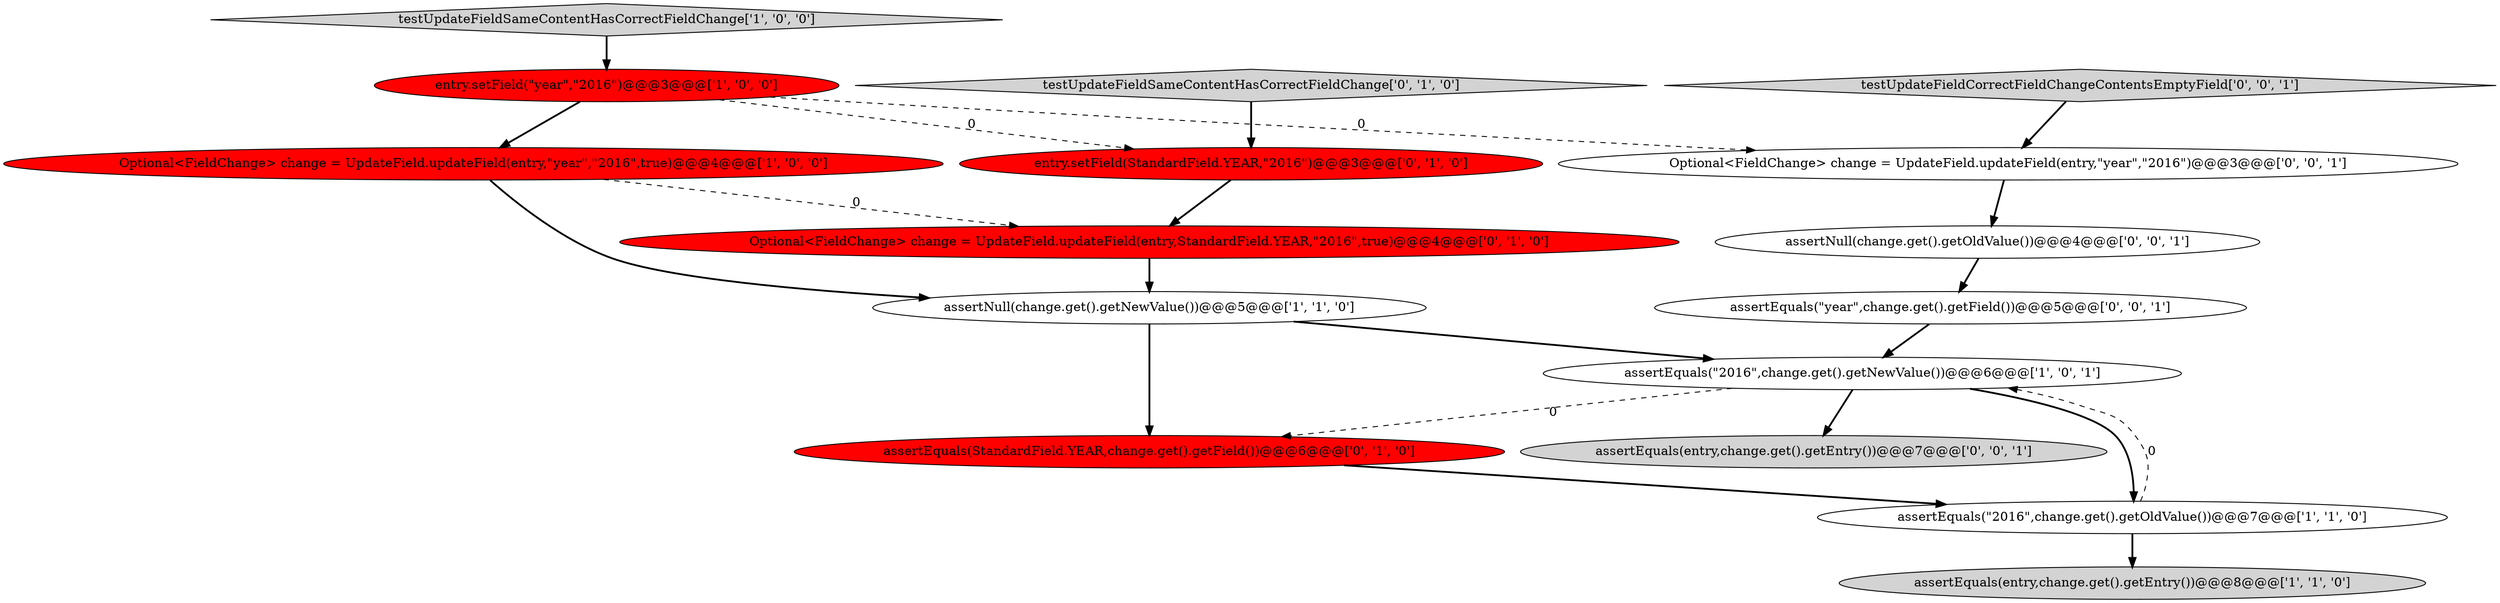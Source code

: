 digraph {
5 [style = filled, label = "assertEquals(\"2016\",change.get().getNewValue())@@@6@@@['1', '0', '1']", fillcolor = white, shape = ellipse image = "AAA0AAABBB1BBB"];
3 [style = filled, label = "assertNull(change.get().getNewValue())@@@5@@@['1', '1', '0']", fillcolor = white, shape = ellipse image = "AAA0AAABBB1BBB"];
11 [style = filled, label = "assertEquals(\"year\",change.get().getField())@@@5@@@['0', '0', '1']", fillcolor = white, shape = ellipse image = "AAA0AAABBB3BBB"];
9 [style = filled, label = "assertEquals(StandardField.YEAR,change.get().getField())@@@6@@@['0', '1', '0']", fillcolor = red, shape = ellipse image = "AAA1AAABBB2BBB"];
0 [style = filled, label = "Optional<FieldChange> change = UpdateField.updateField(entry,\"year\",\"2016\",true)@@@4@@@['1', '0', '0']", fillcolor = red, shape = ellipse image = "AAA1AAABBB1BBB"];
10 [style = filled, label = "testUpdateFieldSameContentHasCorrectFieldChange['0', '1', '0']", fillcolor = lightgray, shape = diamond image = "AAA0AAABBB2BBB"];
1 [style = filled, label = "assertEquals(entry,change.get().getEntry())@@@8@@@['1', '1', '0']", fillcolor = lightgray, shape = ellipse image = "AAA0AAABBB1BBB"];
7 [style = filled, label = "entry.setField(StandardField.YEAR,\"2016\")@@@3@@@['0', '1', '0']", fillcolor = red, shape = ellipse image = "AAA1AAABBB2BBB"];
14 [style = filled, label = "testUpdateFieldCorrectFieldChangeContentsEmptyField['0', '0', '1']", fillcolor = lightgray, shape = diamond image = "AAA0AAABBB3BBB"];
12 [style = filled, label = "assertEquals(entry,change.get().getEntry())@@@7@@@['0', '0', '1']", fillcolor = lightgray, shape = ellipse image = "AAA0AAABBB3BBB"];
15 [style = filled, label = "assertNull(change.get().getOldValue())@@@4@@@['0', '0', '1']", fillcolor = white, shape = ellipse image = "AAA0AAABBB3BBB"];
6 [style = filled, label = "entry.setField(\"year\",\"2016\")@@@3@@@['1', '0', '0']", fillcolor = red, shape = ellipse image = "AAA1AAABBB1BBB"];
2 [style = filled, label = "assertEquals(\"2016\",change.get().getOldValue())@@@7@@@['1', '1', '0']", fillcolor = white, shape = ellipse image = "AAA0AAABBB1BBB"];
8 [style = filled, label = "Optional<FieldChange> change = UpdateField.updateField(entry,StandardField.YEAR,\"2016\",true)@@@4@@@['0', '1', '0']", fillcolor = red, shape = ellipse image = "AAA1AAABBB2BBB"];
13 [style = filled, label = "Optional<FieldChange> change = UpdateField.updateField(entry,\"year\",\"2016\")@@@3@@@['0', '0', '1']", fillcolor = white, shape = ellipse image = "AAA0AAABBB3BBB"];
4 [style = filled, label = "testUpdateFieldSameContentHasCorrectFieldChange['1', '0', '0']", fillcolor = lightgray, shape = diamond image = "AAA0AAABBB1BBB"];
0->3 [style = bold, label=""];
4->6 [style = bold, label=""];
9->2 [style = bold, label=""];
2->1 [style = bold, label=""];
6->7 [style = dashed, label="0"];
8->3 [style = bold, label=""];
5->9 [style = dashed, label="0"];
6->0 [style = bold, label=""];
7->8 [style = bold, label=""];
10->7 [style = bold, label=""];
3->9 [style = bold, label=""];
11->5 [style = bold, label=""];
5->2 [style = bold, label=""];
3->5 [style = bold, label=""];
2->5 [style = dashed, label="0"];
6->13 [style = dashed, label="0"];
15->11 [style = bold, label=""];
5->12 [style = bold, label=""];
0->8 [style = dashed, label="0"];
13->15 [style = bold, label=""];
14->13 [style = bold, label=""];
}
